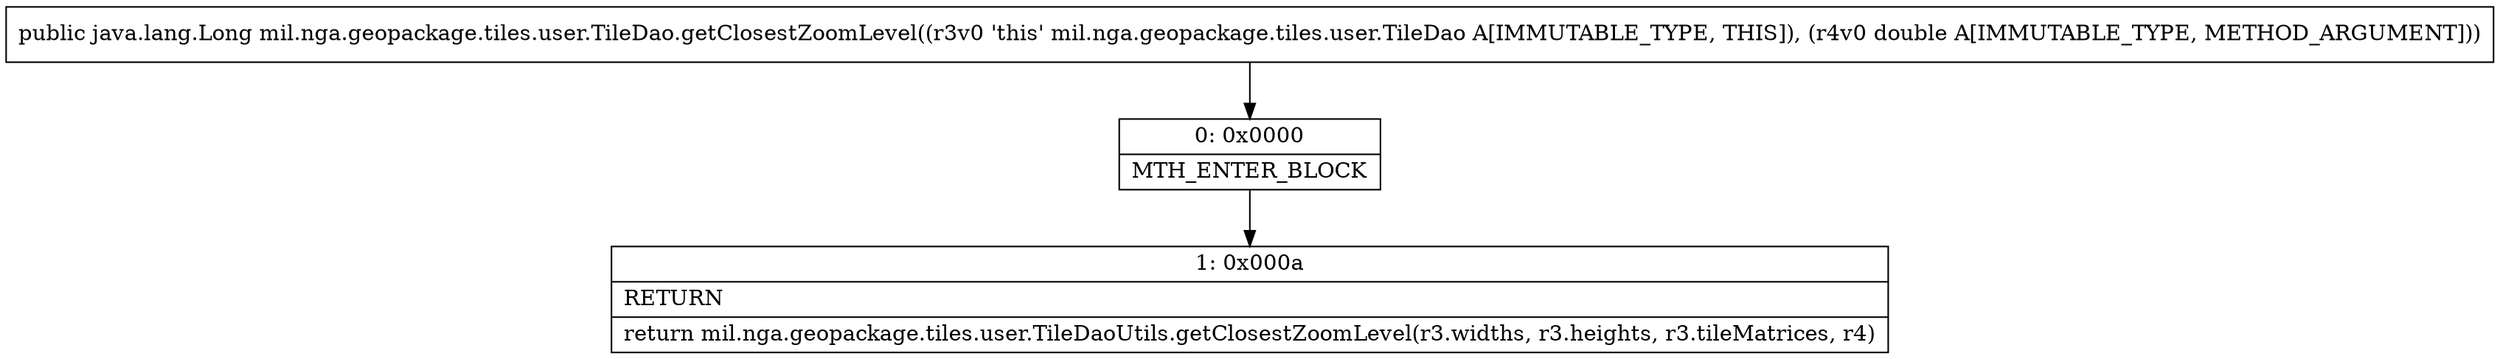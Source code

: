 digraph "CFG formil.nga.geopackage.tiles.user.TileDao.getClosestZoomLevel(D)Ljava\/lang\/Long;" {
Node_0 [shape=record,label="{0\:\ 0x0000|MTH_ENTER_BLOCK\l}"];
Node_1 [shape=record,label="{1\:\ 0x000a|RETURN\l|return mil.nga.geopackage.tiles.user.TileDaoUtils.getClosestZoomLevel(r3.widths, r3.heights, r3.tileMatrices, r4)\l}"];
MethodNode[shape=record,label="{public java.lang.Long mil.nga.geopackage.tiles.user.TileDao.getClosestZoomLevel((r3v0 'this' mil.nga.geopackage.tiles.user.TileDao A[IMMUTABLE_TYPE, THIS]), (r4v0 double A[IMMUTABLE_TYPE, METHOD_ARGUMENT])) }"];
MethodNode -> Node_0;
Node_0 -> Node_1;
}

